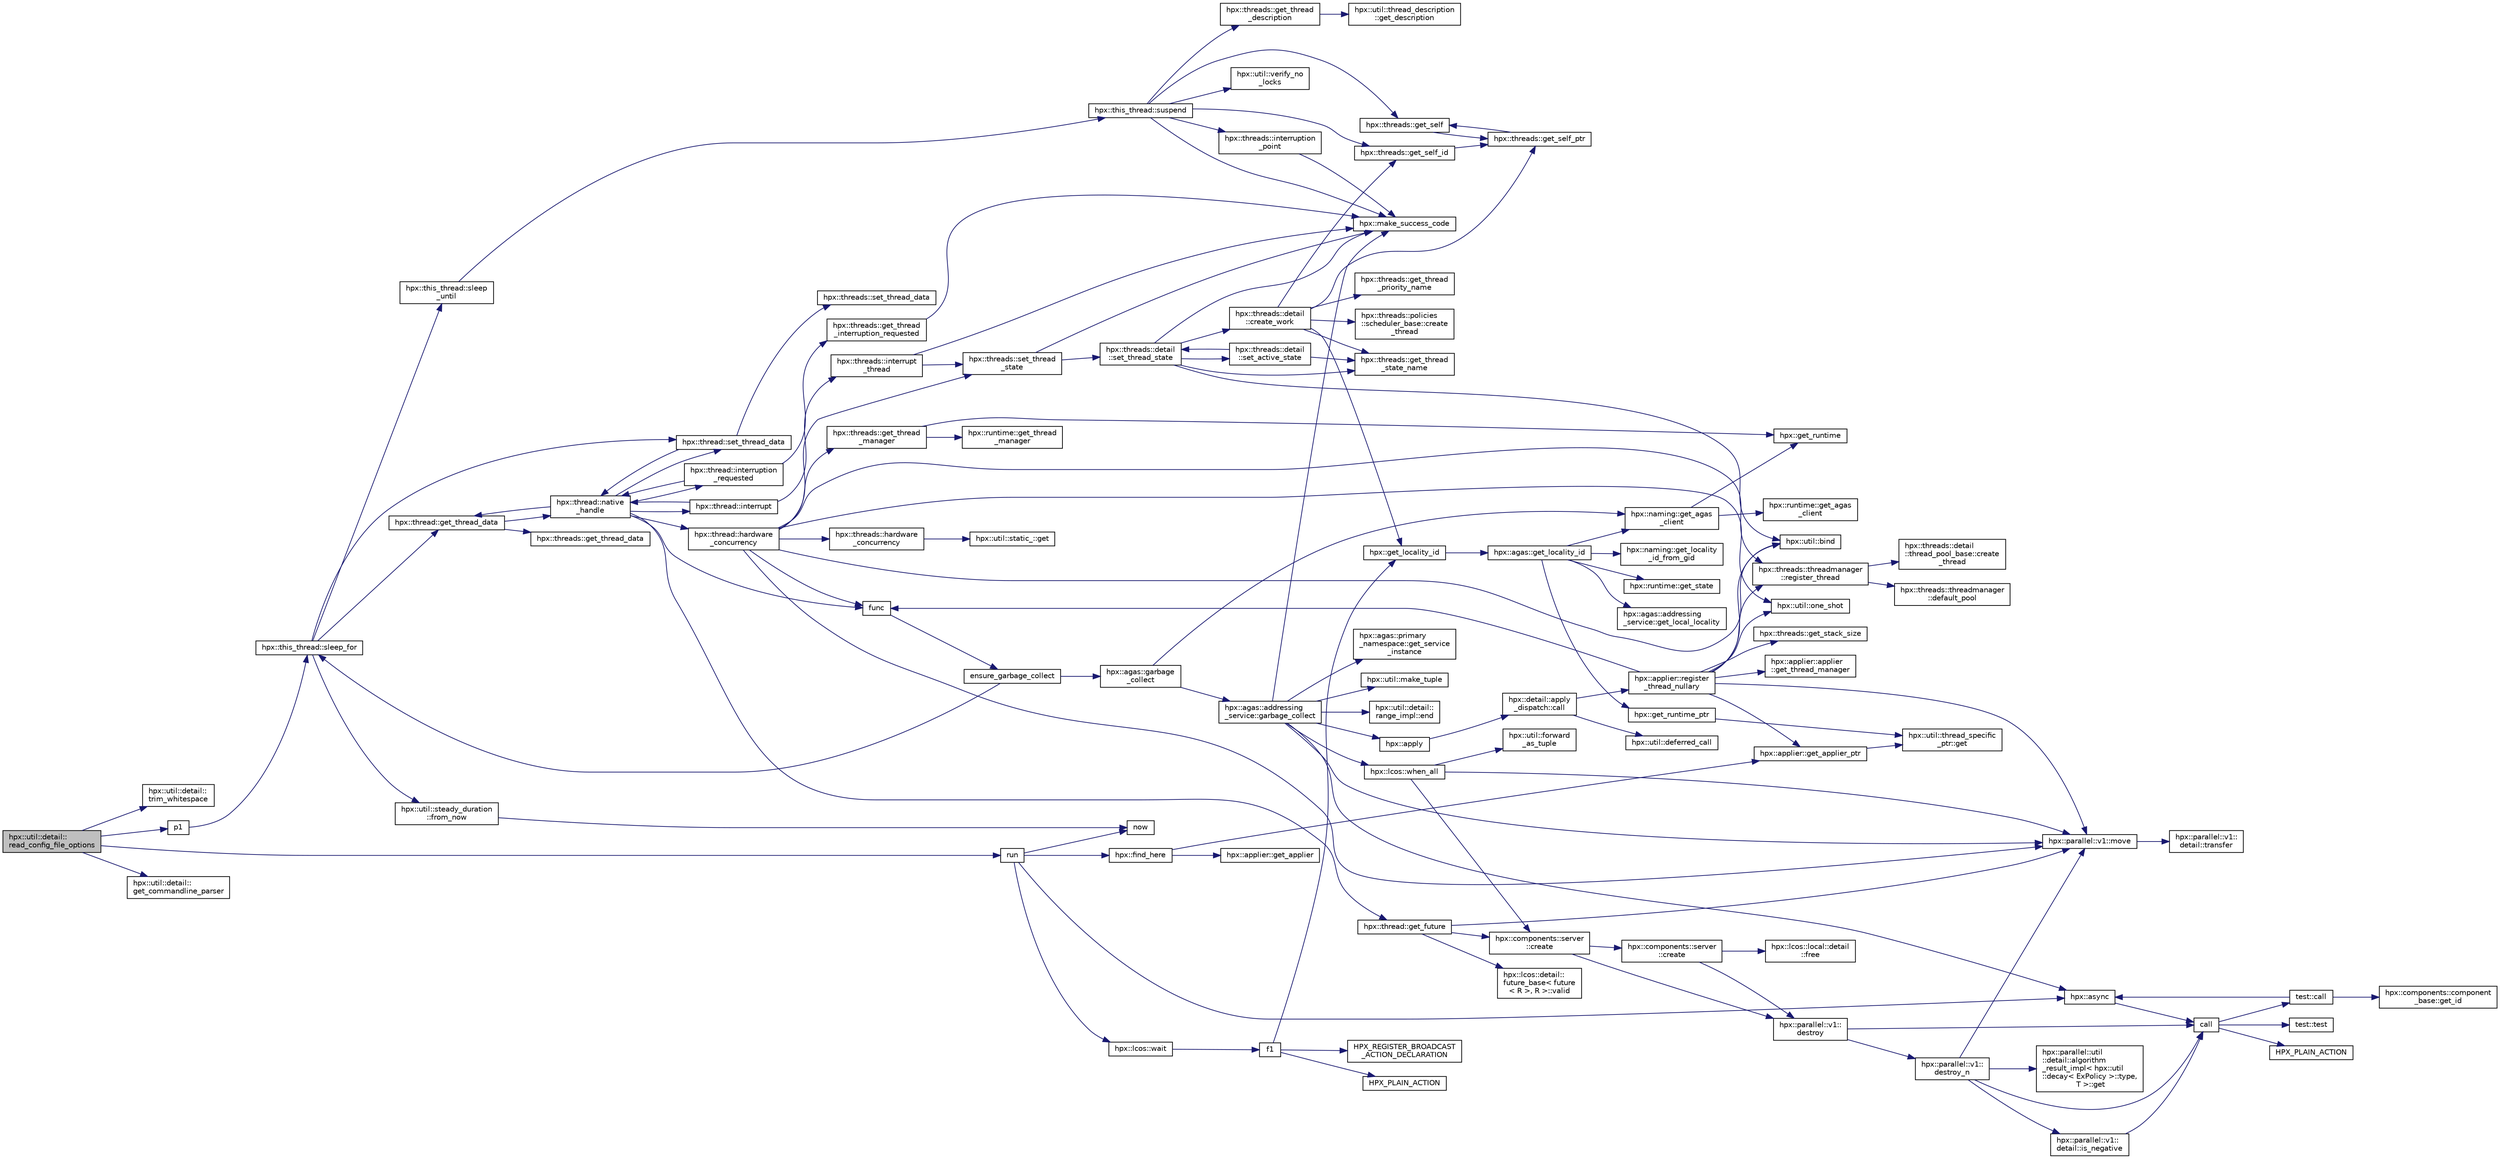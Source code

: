 digraph "hpx::util::detail::read_config_file_options"
{
  edge [fontname="Helvetica",fontsize="10",labelfontname="Helvetica",labelfontsize="10"];
  node [fontname="Helvetica",fontsize="10",shape=record];
  rankdir="LR";
  Node783 [label="hpx::util::detail::\lread_config_file_options",height=0.2,width=0.4,color="black", fillcolor="grey75", style="filled", fontcolor="black"];
  Node783 -> Node784 [color="midnightblue",fontsize="10",style="solid",fontname="Helvetica"];
  Node784 [label="hpx::util::detail::\ltrim_whitespace",height=0.2,width=0.4,color="black", fillcolor="white", style="filled",URL="$d2/d8e/namespacehpx_1_1util_1_1detail.html#a349c290c57fa761e4e914aafa0023bef"];
  Node783 -> Node785 [color="midnightblue",fontsize="10",style="solid",fontname="Helvetica"];
  Node785 [label="p1",height=0.2,width=0.4,color="black", fillcolor="white", style="filled",URL="$df/da5/future__then_8cpp.html#a8978a24b044bacf963e33824a4c1ac98"];
  Node785 -> Node786 [color="midnightblue",fontsize="10",style="solid",fontname="Helvetica"];
  Node786 [label="hpx::this_thread::sleep_for",height=0.2,width=0.4,color="black", fillcolor="white", style="filled",URL="$d9/d52/namespacehpx_1_1this__thread.html#afc042a5a5fa52eef2d1d177a343435cf"];
  Node786 -> Node787 [color="midnightblue",fontsize="10",style="solid",fontname="Helvetica"];
  Node787 [label="hpx::this_thread::sleep\l_until",height=0.2,width=0.4,color="black", fillcolor="white", style="filled",URL="$d9/d52/namespacehpx_1_1this__thread.html#ae12a853980115b23ff0ab8ca06622658"];
  Node787 -> Node788 [color="midnightblue",fontsize="10",style="solid",fontname="Helvetica"];
  Node788 [label="hpx::this_thread::suspend",height=0.2,width=0.4,color="black", fillcolor="white", style="filled",URL="$d9/d52/namespacehpx_1_1this__thread.html#aca220026fb3014c0881d129fe31c0073"];
  Node788 -> Node789 [color="midnightblue",fontsize="10",style="solid",fontname="Helvetica"];
  Node789 [label="hpx::threads::get_self",height=0.2,width=0.4,color="black", fillcolor="white", style="filled",URL="$d7/d28/namespacehpx_1_1threads.html#a07daf4d6d29233f20d66d41ab7b5b8e8"];
  Node789 -> Node790 [color="midnightblue",fontsize="10",style="solid",fontname="Helvetica"];
  Node790 [label="hpx::threads::get_self_ptr",height=0.2,width=0.4,color="black", fillcolor="white", style="filled",URL="$d7/d28/namespacehpx_1_1threads.html#a22877ae347ad884cde3a51397dad6c53"];
  Node790 -> Node789 [color="midnightblue",fontsize="10",style="solid",fontname="Helvetica"];
  Node788 -> Node791 [color="midnightblue",fontsize="10",style="solid",fontname="Helvetica"];
  Node791 [label="hpx::threads::get_self_id",height=0.2,width=0.4,color="black", fillcolor="white", style="filled",URL="$d7/d28/namespacehpx_1_1threads.html#afafe0f900b9fac3d4ed3c747625c1cfe"];
  Node791 -> Node790 [color="midnightblue",fontsize="10",style="solid",fontname="Helvetica"];
  Node788 -> Node792 [color="midnightblue",fontsize="10",style="solid",fontname="Helvetica"];
  Node792 [label="hpx::threads::interruption\l_point",height=0.2,width=0.4,color="black", fillcolor="white", style="filled",URL="$d7/d28/namespacehpx_1_1threads.html#ada6ec56a12b050707311d8c628089059"];
  Node792 -> Node793 [color="midnightblue",fontsize="10",style="solid",fontname="Helvetica"];
  Node793 [label="hpx::make_success_code",height=0.2,width=0.4,color="black", fillcolor="white", style="filled",URL="$d8/d83/namespacehpx.html#a0e8512a8f49e2a6c8185061181419d8f",tooltip="Returns error_code(hpx::success, \"success\", mode). "];
  Node788 -> Node794 [color="midnightblue",fontsize="10",style="solid",fontname="Helvetica"];
  Node794 [label="hpx::util::verify_no\l_locks",height=0.2,width=0.4,color="black", fillcolor="white", style="filled",URL="$df/dad/namespacehpx_1_1util.html#ae0e1837ee6f09b79b26c2e788d2e9fc9"];
  Node788 -> Node795 [color="midnightblue",fontsize="10",style="solid",fontname="Helvetica"];
  Node795 [label="hpx::threads::get_thread\l_description",height=0.2,width=0.4,color="black", fillcolor="white", style="filled",URL="$d7/d28/namespacehpx_1_1threads.html#a42fc18a7a680f4e8bc633a4b4c956701"];
  Node795 -> Node796 [color="midnightblue",fontsize="10",style="solid",fontname="Helvetica"];
  Node796 [label="hpx::util::thread_description\l::get_description",height=0.2,width=0.4,color="black", fillcolor="white", style="filled",URL="$df/d9e/structhpx_1_1util_1_1thread__description.html#a8c834e14eca6eb228188022577f9f952"];
  Node788 -> Node793 [color="midnightblue",fontsize="10",style="solid",fontname="Helvetica"];
  Node786 -> Node797 [color="midnightblue",fontsize="10",style="solid",fontname="Helvetica"];
  Node797 [label="hpx::util::steady_duration\l::from_now",height=0.2,width=0.4,color="black", fillcolor="white", style="filled",URL="$d9/d4f/classhpx_1_1util_1_1steady__duration.html#a0132206d767cd0f7395507b40111a153"];
  Node797 -> Node798 [color="midnightblue",fontsize="10",style="solid",fontname="Helvetica"];
  Node798 [label="now",height=0.2,width=0.4,color="black", fillcolor="white", style="filled",URL="$de/db3/1d__stencil__1__omp_8cpp.html#a89e9667753dccfac455bd37a7a3a7b16"];
  Node786 -> Node799 [color="midnightblue",fontsize="10",style="solid",fontname="Helvetica"];
  Node799 [label="hpx::thread::get_thread_data",height=0.2,width=0.4,color="black", fillcolor="white", style="filled",URL="$de/d9b/classhpx_1_1thread.html#a4535ef82cec3b953d2c941d20e3e3904"];
  Node799 -> Node800 [color="midnightblue",fontsize="10",style="solid",fontname="Helvetica"];
  Node800 [label="hpx::threads::get_thread_data",height=0.2,width=0.4,color="black", fillcolor="white", style="filled",URL="$d7/d28/namespacehpx_1_1threads.html#a8737931ff6303807225f735b2b384ae4"];
  Node799 -> Node801 [color="midnightblue",fontsize="10",style="solid",fontname="Helvetica"];
  Node801 [label="hpx::thread::native\l_handle",height=0.2,width=0.4,color="black", fillcolor="white", style="filled",URL="$de/d9b/classhpx_1_1thread.html#acf48190d264ab64c1c4ec99d0b421b5a"];
  Node801 -> Node802 [color="midnightblue",fontsize="10",style="solid",fontname="Helvetica"];
  Node802 [label="hpx::thread::hardware\l_concurrency",height=0.2,width=0.4,color="black", fillcolor="white", style="filled",URL="$de/d9b/classhpx_1_1thread.html#a8e4fff210e02485ba493bc3a2a956c03"];
  Node802 -> Node803 [color="midnightblue",fontsize="10",style="solid",fontname="Helvetica"];
  Node803 [label="hpx::threads::hardware\l_concurrency",height=0.2,width=0.4,color="black", fillcolor="white", style="filled",URL="$d7/d28/namespacehpx_1_1threads.html#aa8752a235478d2ad7b5ac467b63ab527"];
  Node803 -> Node804 [color="midnightblue",fontsize="10",style="solid",fontname="Helvetica"];
  Node804 [label="hpx::util::static_::get",height=0.2,width=0.4,color="black", fillcolor="white", style="filled",URL="$d3/dbb/structhpx_1_1util_1_1static__.html#a2967c633948a3bf17a3b5405ef5a8318"];
  Node802 -> Node805 [color="midnightblue",fontsize="10",style="solid",fontname="Helvetica"];
  Node805 [label="func",height=0.2,width=0.4,color="black", fillcolor="white", style="filled",URL="$d8/dfd/id__type__ref__counting__1032_8cpp.html#ab811b86ea5107ffb3351fcaa29d2c652"];
  Node805 -> Node806 [color="midnightblue",fontsize="10",style="solid",fontname="Helvetica"];
  Node806 [label="ensure_garbage_collect",height=0.2,width=0.4,color="black", fillcolor="white", style="filled",URL="$d8/dfd/id__type__ref__counting__1032_8cpp.html#a5264b94bf7c262ac0e521fb290d476d5"];
  Node806 -> Node786 [color="midnightblue",fontsize="10",style="solid",fontname="Helvetica"];
  Node806 -> Node807 [color="midnightblue",fontsize="10",style="solid",fontname="Helvetica"];
  Node807 [label="hpx::agas::garbage\l_collect",height=0.2,width=0.4,color="black", fillcolor="white", style="filled",URL="$dc/d54/namespacehpx_1_1agas.html#a951337adc4f9bd6df00a50737468e911"];
  Node807 -> Node808 [color="midnightblue",fontsize="10",style="solid",fontname="Helvetica"];
  Node808 [label="hpx::naming::get_agas\l_client",height=0.2,width=0.4,color="black", fillcolor="white", style="filled",URL="$d4/dc9/namespacehpx_1_1naming.html#a0408fffd5d34b620712a801b0ae3b032"];
  Node808 -> Node809 [color="midnightblue",fontsize="10",style="solid",fontname="Helvetica"];
  Node809 [label="hpx::get_runtime",height=0.2,width=0.4,color="black", fillcolor="white", style="filled",URL="$d8/d83/namespacehpx.html#aef902cc6c7dd3b9fbadf34d1e850a070"];
  Node808 -> Node810 [color="midnightblue",fontsize="10",style="solid",fontname="Helvetica"];
  Node810 [label="hpx::runtime::get_agas\l_client",height=0.2,width=0.4,color="black", fillcolor="white", style="filled",URL="$d0/d7b/classhpx_1_1runtime.html#aeb5dddd30d6b9861669af8ad44d1a96a"];
  Node807 -> Node811 [color="midnightblue",fontsize="10",style="solid",fontname="Helvetica"];
  Node811 [label="hpx::agas::addressing\l_service::garbage_collect",height=0.2,width=0.4,color="black", fillcolor="white", style="filled",URL="$db/d58/structhpx_1_1agas_1_1addressing__service.html#a87dcae0eacf6e62d5103ebf516d86f63"];
  Node811 -> Node793 [color="midnightblue",fontsize="10",style="solid",fontname="Helvetica"];
  Node811 -> Node812 [color="midnightblue",fontsize="10",style="solid",fontname="Helvetica"];
  Node812 [label="hpx::agas::primary\l_namespace::get_service\l_instance",height=0.2,width=0.4,color="black", fillcolor="white", style="filled",URL="$d1/d43/structhpx_1_1agas_1_1primary__namespace.html#a7630ff0f30ff8c23b13b4672c5350e2e"];
  Node811 -> Node813 [color="midnightblue",fontsize="10",style="solid",fontname="Helvetica"];
  Node813 [label="hpx::util::make_tuple",height=0.2,width=0.4,color="black", fillcolor="white", style="filled",URL="$df/dad/namespacehpx_1_1util.html#a06fa74211a987d208e013f400a9f5328"];
  Node811 -> Node814 [color="midnightblue",fontsize="10",style="solid",fontname="Helvetica"];
  Node814 [label="hpx::util::detail::\lrange_impl::end",height=0.2,width=0.4,color="black", fillcolor="white", style="filled",URL="$d4/d4a/namespacehpx_1_1util_1_1detail_1_1range__impl.html#afb2ea48b0902f52ee4d8b764807b4316"];
  Node811 -> Node815 [color="midnightblue",fontsize="10",style="solid",fontname="Helvetica"];
  Node815 [label="hpx::apply",height=0.2,width=0.4,color="black", fillcolor="white", style="filled",URL="$d8/d83/namespacehpx.html#aa87762f0db0731d385f3fdfdb25d59fc"];
  Node815 -> Node816 [color="midnightblue",fontsize="10",style="solid",fontname="Helvetica"];
  Node816 [label="hpx::detail::apply\l_dispatch::call",height=0.2,width=0.4,color="black", fillcolor="white", style="filled",URL="$db/de8/structhpx_1_1detail_1_1apply__dispatch.html#a0755fab16d281e74bcff0f8045be9459"];
  Node816 -> Node817 [color="midnightblue",fontsize="10",style="solid",fontname="Helvetica"];
  Node817 [label="hpx::applier::register\l_thread_nullary",height=0.2,width=0.4,color="black", fillcolor="white", style="filled",URL="$d8/dcb/namespacehpx_1_1applier.html#a401cd1145927e58d74d1eb52aaccd936"];
  Node817 -> Node818 [color="midnightblue",fontsize="10",style="solid",fontname="Helvetica"];
  Node818 [label="hpx::applier::get_applier_ptr",height=0.2,width=0.4,color="black", fillcolor="white", style="filled",URL="$d8/dcb/namespacehpx_1_1applier.html#a617483cf2b77ad3a0aa428ade7b35299"];
  Node818 -> Node819 [color="midnightblue",fontsize="10",style="solid",fontname="Helvetica"];
  Node819 [label="hpx::util::thread_specific\l_ptr::get",height=0.2,width=0.4,color="black", fillcolor="white", style="filled",URL="$d4/d4c/structhpx_1_1util_1_1thread__specific__ptr.html#a3b27d8520710478aa41d1f74206bdba9"];
  Node817 -> Node805 [color="midnightblue",fontsize="10",style="solid",fontname="Helvetica"];
  Node817 -> Node820 [color="midnightblue",fontsize="10",style="solid",fontname="Helvetica"];
  Node820 [label="hpx::util::bind",height=0.2,width=0.4,color="black", fillcolor="white", style="filled",URL="$df/dad/namespacehpx_1_1util.html#ad844caedf82a0173d6909d910c3e48c6"];
  Node817 -> Node821 [color="midnightblue",fontsize="10",style="solid",fontname="Helvetica"];
  Node821 [label="hpx::util::one_shot",height=0.2,width=0.4,color="black", fillcolor="white", style="filled",URL="$df/dad/namespacehpx_1_1util.html#a273e61be42a72415291e0ec0a4f28c7a"];
  Node817 -> Node822 [color="midnightblue",fontsize="10",style="solid",fontname="Helvetica"];
  Node822 [label="hpx::parallel::v1::move",height=0.2,width=0.4,color="black", fillcolor="white", style="filled",URL="$db/db9/namespacehpx_1_1parallel_1_1v1.html#aa7c4ede081ce786c9d1eb1adff495cfc"];
  Node822 -> Node823 [color="midnightblue",fontsize="10",style="solid",fontname="Helvetica"];
  Node823 [label="hpx::parallel::v1::\ldetail::transfer",height=0.2,width=0.4,color="black", fillcolor="white", style="filled",URL="$d2/ddd/namespacehpx_1_1parallel_1_1v1_1_1detail.html#ab1b56a05e1885ca7cc7ffa1804dd2f3c"];
  Node817 -> Node824 [color="midnightblue",fontsize="10",style="solid",fontname="Helvetica"];
  Node824 [label="hpx::threads::get_stack_size",height=0.2,width=0.4,color="black", fillcolor="white", style="filled",URL="$d7/d28/namespacehpx_1_1threads.html#af597241b3c2785150be206737ca04aa6",tooltip="The get_stack_size function is part of the thread related API. It. "];
  Node817 -> Node825 [color="midnightblue",fontsize="10",style="solid",fontname="Helvetica"];
  Node825 [label="hpx::applier::applier\l::get_thread_manager",height=0.2,width=0.4,color="black", fillcolor="white", style="filled",URL="$da/dcb/classhpx_1_1applier_1_1applier.html#acc36d583973701e573be39da97bba866",tooltip="Access the thread-manager instance associated with this applier. "];
  Node817 -> Node826 [color="midnightblue",fontsize="10",style="solid",fontname="Helvetica"];
  Node826 [label="hpx::threads::threadmanager\l::register_thread",height=0.2,width=0.4,color="black", fillcolor="white", style="filled",URL="$d5/daa/classhpx_1_1threads_1_1threadmanager.html#a7f79c7578e08a60ca45eb276ce8133d8"];
  Node826 -> Node827 [color="midnightblue",fontsize="10",style="solid",fontname="Helvetica"];
  Node827 [label="hpx::threads::threadmanager\l::default_pool",height=0.2,width=0.4,color="black", fillcolor="white", style="filled",URL="$d5/daa/classhpx_1_1threads_1_1threadmanager.html#a851f067d03b5dd1c5e6a9a6a841e05df"];
  Node826 -> Node828 [color="midnightblue",fontsize="10",style="solid",fontname="Helvetica"];
  Node828 [label="hpx::threads::detail\l::thread_pool_base::create\l_thread",height=0.2,width=0.4,color="black", fillcolor="white", style="filled",URL="$de/dae/classhpx_1_1threads_1_1detail_1_1thread__pool__base.html#ad35d3779eef6f4528e62a26d71b34b34"];
  Node816 -> Node829 [color="midnightblue",fontsize="10",style="solid",fontname="Helvetica"];
  Node829 [label="hpx::util::deferred_call",height=0.2,width=0.4,color="black", fillcolor="white", style="filled",URL="$df/dad/namespacehpx_1_1util.html#acdded623c658a7a3436f7e76bc9d881c"];
  Node811 -> Node822 [color="midnightblue",fontsize="10",style="solid",fontname="Helvetica"];
  Node811 -> Node830 [color="midnightblue",fontsize="10",style="solid",fontname="Helvetica"];
  Node830 [label="hpx::async",height=0.2,width=0.4,color="black", fillcolor="white", style="filled",URL="$d8/d83/namespacehpx.html#acb7d8e37b73b823956ce144f9a57eaa4"];
  Node830 -> Node831 [color="midnightblue",fontsize="10",style="solid",fontname="Helvetica"];
  Node831 [label="call",height=0.2,width=0.4,color="black", fillcolor="white", style="filled",URL="$d2/d67/promise__1620_8cpp.html#a58357f0b82bc761e1d0b9091ed563a70"];
  Node831 -> Node832 [color="midnightblue",fontsize="10",style="solid",fontname="Helvetica"];
  Node832 [label="test::test",height=0.2,width=0.4,color="black", fillcolor="white", style="filled",URL="$d8/d89/structtest.html#ab42d5ece712d716b04cb3f686f297a26"];
  Node831 -> Node833 [color="midnightblue",fontsize="10",style="solid",fontname="Helvetica"];
  Node833 [label="HPX_PLAIN_ACTION",height=0.2,width=0.4,color="black", fillcolor="white", style="filled",URL="$d2/d67/promise__1620_8cpp.html#ab96aab827a4b1fcaf66cfe0ba83fef23"];
  Node831 -> Node834 [color="midnightblue",fontsize="10",style="solid",fontname="Helvetica"];
  Node834 [label="test::call",height=0.2,width=0.4,color="black", fillcolor="white", style="filled",URL="$d8/d89/structtest.html#aeb29e7ed6518b9426ccf1344c52620ae"];
  Node834 -> Node830 [color="midnightblue",fontsize="10",style="solid",fontname="Helvetica"];
  Node834 -> Node835 [color="midnightblue",fontsize="10",style="solid",fontname="Helvetica"];
  Node835 [label="hpx::components::component\l_base::get_id",height=0.2,width=0.4,color="black", fillcolor="white", style="filled",URL="$d2/de6/classhpx_1_1components_1_1component__base.html#a4c8fd93514039bdf01c48d66d82b19cd"];
  Node811 -> Node836 [color="midnightblue",fontsize="10",style="solid",fontname="Helvetica"];
  Node836 [label="hpx::lcos::when_all",height=0.2,width=0.4,color="black", fillcolor="white", style="filled",URL="$d2/dc9/namespacehpx_1_1lcos.html#a1a6fb024d8690923fb185d5aee204d54"];
  Node836 -> Node837 [color="midnightblue",fontsize="10",style="solid",fontname="Helvetica"];
  Node837 [label="hpx::util::forward\l_as_tuple",height=0.2,width=0.4,color="black", fillcolor="white", style="filled",URL="$df/dad/namespacehpx_1_1util.html#ab7c31e3f24c3302a4f67b6735a6fa597"];
  Node836 -> Node822 [color="midnightblue",fontsize="10",style="solid",fontname="Helvetica"];
  Node836 -> Node838 [color="midnightblue",fontsize="10",style="solid",fontname="Helvetica"];
  Node838 [label="hpx::components::server\l::create",height=0.2,width=0.4,color="black", fillcolor="white", style="filled",URL="$d2/da2/namespacehpx_1_1components_1_1server.html#ac776c89f3d68ceb910e8cee9fa937ab4",tooltip="Create arrays of components using their default constructor. "];
  Node838 -> Node839 [color="midnightblue",fontsize="10",style="solid",fontname="Helvetica"];
  Node839 [label="hpx::components::server\l::create",height=0.2,width=0.4,color="black", fillcolor="white", style="filled",URL="$d2/da2/namespacehpx_1_1components_1_1server.html#a77d26de181c97b444565e230577981bd"];
  Node839 -> Node840 [color="midnightblue",fontsize="10",style="solid",fontname="Helvetica"];
  Node840 [label="hpx::lcos::local::detail\l::free",height=0.2,width=0.4,color="black", fillcolor="white", style="filled",URL="$d4/dcb/namespacehpx_1_1lcos_1_1local_1_1detail.html#a55a940f019734e9bb045dc123cd80e48"];
  Node839 -> Node841 [color="midnightblue",fontsize="10",style="solid",fontname="Helvetica"];
  Node841 [label="hpx::parallel::v1::\ldestroy",height=0.2,width=0.4,color="black", fillcolor="white", style="filled",URL="$db/db9/namespacehpx_1_1parallel_1_1v1.html#acf303558375048e8a7cc9a2c2e09477f"];
  Node841 -> Node831 [color="midnightblue",fontsize="10",style="solid",fontname="Helvetica"];
  Node841 -> Node842 [color="midnightblue",fontsize="10",style="solid",fontname="Helvetica"];
  Node842 [label="hpx::parallel::v1::\ldestroy_n",height=0.2,width=0.4,color="black", fillcolor="white", style="filled",URL="$db/db9/namespacehpx_1_1parallel_1_1v1.html#a71d0691132a300690163f5636bcd5bd3"];
  Node842 -> Node843 [color="midnightblue",fontsize="10",style="solid",fontname="Helvetica"];
  Node843 [label="hpx::parallel::v1::\ldetail::is_negative",height=0.2,width=0.4,color="black", fillcolor="white", style="filled",URL="$d2/ddd/namespacehpx_1_1parallel_1_1v1_1_1detail.html#adf2e40fc4b20ad0fd442ee3118a4d527"];
  Node843 -> Node831 [color="midnightblue",fontsize="10",style="solid",fontname="Helvetica"];
  Node842 -> Node844 [color="midnightblue",fontsize="10",style="solid",fontname="Helvetica"];
  Node844 [label="hpx::parallel::util\l::detail::algorithm\l_result_impl\< hpx::util\l::decay\< ExPolicy \>::type,\l T \>::get",height=0.2,width=0.4,color="black", fillcolor="white", style="filled",URL="$d2/d42/structhpx_1_1parallel_1_1util_1_1detail_1_1algorithm__result__impl.html#ab5b051e8ec74eff5e0e62fd63f5d377e"];
  Node842 -> Node822 [color="midnightblue",fontsize="10",style="solid",fontname="Helvetica"];
  Node842 -> Node831 [color="midnightblue",fontsize="10",style="solid",fontname="Helvetica"];
  Node838 -> Node841 [color="midnightblue",fontsize="10",style="solid",fontname="Helvetica"];
  Node802 -> Node820 [color="midnightblue",fontsize="10",style="solid",fontname="Helvetica"];
  Node802 -> Node821 [color="midnightblue",fontsize="10",style="solid",fontname="Helvetica"];
  Node802 -> Node822 [color="midnightblue",fontsize="10",style="solid",fontname="Helvetica"];
  Node802 -> Node845 [color="midnightblue",fontsize="10",style="solid",fontname="Helvetica"];
  Node845 [label="hpx::threads::get_thread\l_manager",height=0.2,width=0.4,color="black", fillcolor="white", style="filled",URL="$d7/d28/namespacehpx_1_1threads.html#a076973c3a53beadde7d967e22c4f6cce"];
  Node845 -> Node809 [color="midnightblue",fontsize="10",style="solid",fontname="Helvetica"];
  Node845 -> Node846 [color="midnightblue",fontsize="10",style="solid",fontname="Helvetica"];
  Node846 [label="hpx::runtime::get_thread\l_manager",height=0.2,width=0.4,color="black", fillcolor="white", style="filled",URL="$d0/d7b/classhpx_1_1runtime.html#a865b12d57fcd44a8d3dda3e35414f563"];
  Node802 -> Node826 [color="midnightblue",fontsize="10",style="solid",fontname="Helvetica"];
  Node802 -> Node847 [color="midnightblue",fontsize="10",style="solid",fontname="Helvetica"];
  Node847 [label="hpx::threads::set_thread\l_state",height=0.2,width=0.4,color="black", fillcolor="white", style="filled",URL="$d7/d28/namespacehpx_1_1threads.html#ac0690ad16ad778bcc79dcd727cc33025",tooltip="Set the thread state of the thread referenced by the thread_id id. "];
  Node847 -> Node793 [color="midnightblue",fontsize="10",style="solid",fontname="Helvetica"];
  Node847 -> Node848 [color="midnightblue",fontsize="10",style="solid",fontname="Helvetica"];
  Node848 [label="hpx::threads::detail\l::set_thread_state",height=0.2,width=0.4,color="black", fillcolor="white", style="filled",URL="$d2/dd1/namespacehpx_1_1threads_1_1detail.html#af85ddc854c4a149bf1738eb1b111b9ab"];
  Node848 -> Node849 [color="midnightblue",fontsize="10",style="solid",fontname="Helvetica"];
  Node849 [label="hpx::threads::get_thread\l_state_name",height=0.2,width=0.4,color="black", fillcolor="white", style="filled",URL="$d7/d28/namespacehpx_1_1threads.html#a26f91ea8d2195f165c033241c5cd11db"];
  Node848 -> Node793 [color="midnightblue",fontsize="10",style="solid",fontname="Helvetica"];
  Node848 -> Node820 [color="midnightblue",fontsize="10",style="solid",fontname="Helvetica"];
  Node848 -> Node850 [color="midnightblue",fontsize="10",style="solid",fontname="Helvetica"];
  Node850 [label="hpx::threads::detail\l::set_active_state",height=0.2,width=0.4,color="black", fillcolor="white", style="filled",URL="$d2/dd1/namespacehpx_1_1threads_1_1detail.html#a45884a5bf04ad66a4f259231a3947e76"];
  Node850 -> Node849 [color="midnightblue",fontsize="10",style="solid",fontname="Helvetica"];
  Node850 -> Node848 [color="midnightblue",fontsize="10",style="solid",fontname="Helvetica"];
  Node848 -> Node851 [color="midnightblue",fontsize="10",style="solid",fontname="Helvetica"];
  Node851 [label="hpx::threads::detail\l::create_work",height=0.2,width=0.4,color="black", fillcolor="white", style="filled",URL="$d2/dd1/namespacehpx_1_1threads_1_1detail.html#ae22384a3c1b1a1940032fad068fb54b1"];
  Node851 -> Node849 [color="midnightblue",fontsize="10",style="solid",fontname="Helvetica"];
  Node851 -> Node852 [color="midnightblue",fontsize="10",style="solid",fontname="Helvetica"];
  Node852 [label="hpx::threads::get_thread\l_priority_name",height=0.2,width=0.4,color="black", fillcolor="white", style="filled",URL="$d7/d28/namespacehpx_1_1threads.html#a9c6b2fec0c1cf5b06ff83ce756ca6d42"];
  Node851 -> Node790 [color="midnightblue",fontsize="10",style="solid",fontname="Helvetica"];
  Node851 -> Node791 [color="midnightblue",fontsize="10",style="solid",fontname="Helvetica"];
  Node851 -> Node853 [color="midnightblue",fontsize="10",style="solid",fontname="Helvetica"];
  Node853 [label="hpx::get_locality_id",height=0.2,width=0.4,color="black", fillcolor="white", style="filled",URL="$d8/d83/namespacehpx.html#a158d7c54a657bb364c1704033010697b",tooltip="Return the number of the locality this function is being called from. "];
  Node853 -> Node854 [color="midnightblue",fontsize="10",style="solid",fontname="Helvetica"];
  Node854 [label="hpx::agas::get_locality_id",height=0.2,width=0.4,color="black", fillcolor="white", style="filled",URL="$dc/d54/namespacehpx_1_1agas.html#a491cc2ddecdf0f1a9129900caa6a4d3e"];
  Node854 -> Node855 [color="midnightblue",fontsize="10",style="solid",fontname="Helvetica"];
  Node855 [label="hpx::get_runtime_ptr",height=0.2,width=0.4,color="black", fillcolor="white", style="filled",URL="$d8/d83/namespacehpx.html#af29daf2bb3e01b4d6495a1742b6cce64"];
  Node855 -> Node819 [color="midnightblue",fontsize="10",style="solid",fontname="Helvetica"];
  Node854 -> Node856 [color="midnightblue",fontsize="10",style="solid",fontname="Helvetica"];
  Node856 [label="hpx::runtime::get_state",height=0.2,width=0.4,color="black", fillcolor="white", style="filled",URL="$d0/d7b/classhpx_1_1runtime.html#ab405f80e060dac95d624520f38b0524c"];
  Node854 -> Node808 [color="midnightblue",fontsize="10",style="solid",fontname="Helvetica"];
  Node854 -> Node857 [color="midnightblue",fontsize="10",style="solid",fontname="Helvetica"];
  Node857 [label="hpx::agas::addressing\l_service::get_local_locality",height=0.2,width=0.4,color="black", fillcolor="white", style="filled",URL="$db/d58/structhpx_1_1agas_1_1addressing__service.html#ab52c19a37c2a7a006c6c15f90ad0539c"];
  Node854 -> Node858 [color="midnightblue",fontsize="10",style="solid",fontname="Helvetica"];
  Node858 [label="hpx::naming::get_locality\l_id_from_gid",height=0.2,width=0.4,color="black", fillcolor="white", style="filled",URL="$d4/dc9/namespacehpx_1_1naming.html#a7fd43037784560bd04fda9b49e33529f"];
  Node851 -> Node859 [color="midnightblue",fontsize="10",style="solid",fontname="Helvetica"];
  Node859 [label="hpx::threads::policies\l::scheduler_base::create\l_thread",height=0.2,width=0.4,color="black", fillcolor="white", style="filled",URL="$dd/d7e/structhpx_1_1threads_1_1policies_1_1scheduler__base.html#ad3b05cd7f363cc8e8410ce368c3794e0"];
  Node801 -> Node860 [color="midnightblue",fontsize="10",style="solid",fontname="Helvetica"];
  Node860 [label="hpx::thread::interrupt",height=0.2,width=0.4,color="black", fillcolor="white", style="filled",URL="$de/d9b/classhpx_1_1thread.html#ac34d0d033aa743c476a79dbc2e1a8a39"];
  Node860 -> Node861 [color="midnightblue",fontsize="10",style="solid",fontname="Helvetica"];
  Node861 [label="hpx::threads::interrupt\l_thread",height=0.2,width=0.4,color="black", fillcolor="white", style="filled",URL="$d7/d28/namespacehpx_1_1threads.html#a6bdda1a2aab61b9b13d274b5155d7e73"];
  Node861 -> Node793 [color="midnightblue",fontsize="10",style="solid",fontname="Helvetica"];
  Node861 -> Node847 [color="midnightblue",fontsize="10",style="solid",fontname="Helvetica"];
  Node860 -> Node801 [color="midnightblue",fontsize="10",style="solid",fontname="Helvetica"];
  Node801 -> Node862 [color="midnightblue",fontsize="10",style="solid",fontname="Helvetica"];
  Node862 [label="hpx::thread::interruption\l_requested",height=0.2,width=0.4,color="black", fillcolor="white", style="filled",URL="$de/d9b/classhpx_1_1thread.html#a33276bb4c20bbb0b1978944e18ef71b8"];
  Node862 -> Node863 [color="midnightblue",fontsize="10",style="solid",fontname="Helvetica"];
  Node863 [label="hpx::threads::get_thread\l_interruption_requested",height=0.2,width=0.4,color="black", fillcolor="white", style="filled",URL="$d7/d28/namespacehpx_1_1threads.html#ae64a7fdb8b5c8bac7be0c8282672a03b"];
  Node863 -> Node793 [color="midnightblue",fontsize="10",style="solid",fontname="Helvetica"];
  Node862 -> Node801 [color="midnightblue",fontsize="10",style="solid",fontname="Helvetica"];
  Node801 -> Node864 [color="midnightblue",fontsize="10",style="solid",fontname="Helvetica"];
  Node864 [label="hpx::thread::get_future",height=0.2,width=0.4,color="black", fillcolor="white", style="filled",URL="$de/d9b/classhpx_1_1thread.html#a87fdb0d8da826366fc190ed224900a64"];
  Node864 -> Node865 [color="midnightblue",fontsize="10",style="solid",fontname="Helvetica"];
  Node865 [label="hpx::lcos::detail::\lfuture_base\< future\l\< R \>, R \>::valid",height=0.2,width=0.4,color="black", fillcolor="white", style="filled",URL="$d5/dd7/classhpx_1_1lcos_1_1detail_1_1future__base.html#aaf7beb7374815614363033bd96573e75"];
  Node864 -> Node838 [color="midnightblue",fontsize="10",style="solid",fontname="Helvetica"];
  Node864 -> Node822 [color="midnightblue",fontsize="10",style="solid",fontname="Helvetica"];
  Node801 -> Node799 [color="midnightblue",fontsize="10",style="solid",fontname="Helvetica"];
  Node801 -> Node866 [color="midnightblue",fontsize="10",style="solid",fontname="Helvetica"];
  Node866 [label="hpx::thread::set_thread_data",height=0.2,width=0.4,color="black", fillcolor="white", style="filled",URL="$de/d9b/classhpx_1_1thread.html#a7317a3cf5251f3b33c990449570d4cea"];
  Node866 -> Node867 [color="midnightblue",fontsize="10",style="solid",fontname="Helvetica"];
  Node867 [label="hpx::threads::set_thread_data",height=0.2,width=0.4,color="black", fillcolor="white", style="filled",URL="$d7/d28/namespacehpx_1_1threads.html#a00a625acc149fce3ae38e4340454acf7"];
  Node866 -> Node801 [color="midnightblue",fontsize="10",style="solid",fontname="Helvetica"];
  Node801 -> Node805 [color="midnightblue",fontsize="10",style="solid",fontname="Helvetica"];
  Node786 -> Node866 [color="midnightblue",fontsize="10",style="solid",fontname="Helvetica"];
  Node783 -> Node868 [color="midnightblue",fontsize="10",style="solid",fontname="Helvetica"];
  Node868 [label="hpx::util::detail::\lget_commandline_parser",height=0.2,width=0.4,color="black", fillcolor="white", style="filled",URL="$d2/d8e/namespacehpx_1_1util_1_1detail.html#ac10cdecf69352454f4ef405e62a0f167"];
  Node783 -> Node869 [color="midnightblue",fontsize="10",style="solid",fontname="Helvetica"];
  Node869 [label="run",height=0.2,width=0.4,color="black", fillcolor="white", style="filled",URL="$df/d90/qt_8cpp.html#a7e15a887e130d217ac6841a6b3409c88"];
  Node869 -> Node830 [color="midnightblue",fontsize="10",style="solid",fontname="Helvetica"];
  Node869 -> Node870 [color="midnightblue",fontsize="10",style="solid",fontname="Helvetica"];
  Node870 [label="hpx::find_here",height=0.2,width=0.4,color="black", fillcolor="white", style="filled",URL="$d8/d83/namespacehpx.html#af07c1b6e26bcdfb1138643a1a2133cf4",tooltip="Return the global id representing this locality. "];
  Node870 -> Node818 [color="midnightblue",fontsize="10",style="solid",fontname="Helvetica"];
  Node870 -> Node871 [color="midnightblue",fontsize="10",style="solid",fontname="Helvetica"];
  Node871 [label="hpx::applier::get_applier",height=0.2,width=0.4,color="black", fillcolor="white", style="filled",URL="$d8/dcb/namespacehpx_1_1applier.html#aba1147ab54a476403b37f20a39b1e239"];
  Node869 -> Node798 [color="midnightblue",fontsize="10",style="solid",fontname="Helvetica"];
  Node869 -> Node872 [color="midnightblue",fontsize="10",style="solid",fontname="Helvetica"];
  Node872 [label="hpx::lcos::wait",height=0.2,width=0.4,color="black", fillcolor="white", style="filled",URL="$d2/dc9/namespacehpx_1_1lcos.html#afff729d1ecad56e04dee234689931b12"];
  Node872 -> Node873 [color="midnightblue",fontsize="10",style="solid",fontname="Helvetica"];
  Node873 [label="f1",height=0.2,width=0.4,color="black", fillcolor="white", style="filled",URL="$d8/d8b/broadcast_8cpp.html#a1751fbd41f2529b84514a9dbd767959a"];
  Node873 -> Node853 [color="midnightblue",fontsize="10",style="solid",fontname="Helvetica"];
  Node873 -> Node874 [color="midnightblue",fontsize="10",style="solid",fontname="Helvetica"];
  Node874 [label="HPX_PLAIN_ACTION",height=0.2,width=0.4,color="black", fillcolor="white", style="filled",URL="$d8/d8b/broadcast_8cpp.html#a19685a0394ce6a99351f7a679f6eeefc"];
  Node873 -> Node875 [color="midnightblue",fontsize="10",style="solid",fontname="Helvetica"];
  Node875 [label="HPX_REGISTER_BROADCAST\l_ACTION_DECLARATION",height=0.2,width=0.4,color="black", fillcolor="white", style="filled",URL="$d7/d38/addressing__service_8cpp.html#a573d764d9cb34eec46a4bdffcf07875f"];
}
